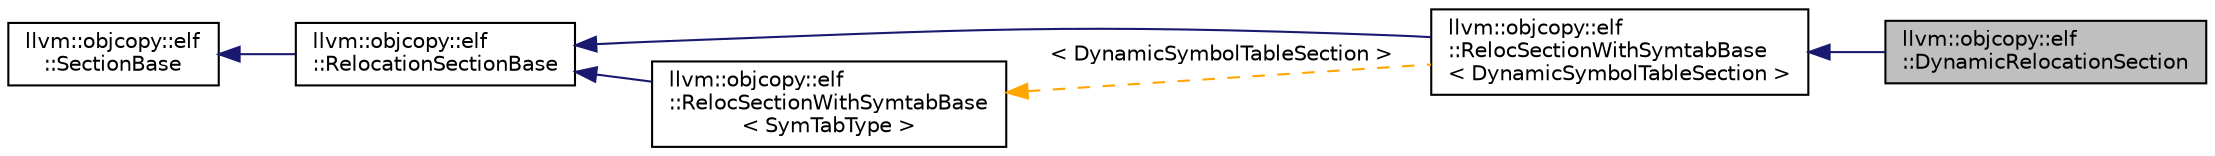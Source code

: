 digraph "llvm::objcopy::elf::DynamicRelocationSection"
{
 // LATEX_PDF_SIZE
  bgcolor="transparent";
  edge [fontname="Helvetica",fontsize="10",labelfontname="Helvetica",labelfontsize="10"];
  node [fontname="Helvetica",fontsize="10",shape=record];
  rankdir="LR";
  Node1 [label="llvm::objcopy::elf\l::DynamicRelocationSection",height=0.2,width=0.4,color="black", fillcolor="grey75", style="filled", fontcolor="black",tooltip=" "];
  Node2 -> Node1 [dir="back",color="midnightblue",fontsize="10",style="solid",fontname="Helvetica"];
  Node2 [label="llvm::objcopy::elf\l::RelocSectionWithSymtabBase\l\< DynamicSymbolTableSection \>",height=0.2,width=0.4,color="black",URL="$classllvm_1_1objcopy_1_1elf_1_1RelocSectionWithSymtabBase.html",tooltip=" "];
  Node3 -> Node2 [dir="back",color="midnightblue",fontsize="10",style="solid",fontname="Helvetica"];
  Node3 [label="llvm::objcopy::elf\l::RelocationSectionBase",height=0.2,width=0.4,color="black",URL="$classllvm_1_1objcopy_1_1elf_1_1RelocationSectionBase.html",tooltip=" "];
  Node4 -> Node3 [dir="back",color="midnightblue",fontsize="10",style="solid",fontname="Helvetica"];
  Node4 [label="llvm::objcopy::elf\l::SectionBase",height=0.2,width=0.4,color="black",URL="$classllvm_1_1objcopy_1_1elf_1_1SectionBase.html",tooltip=" "];
  Node5 -> Node2 [dir="back",color="orange",fontsize="10",style="dashed",label=" \< DynamicSymbolTableSection \>" ,fontname="Helvetica"];
  Node5 [label="llvm::objcopy::elf\l::RelocSectionWithSymtabBase\l\< SymTabType \>",height=0.2,width=0.4,color="black",URL="$classllvm_1_1objcopy_1_1elf_1_1RelocSectionWithSymtabBase.html",tooltip=" "];
  Node3 -> Node5 [dir="back",color="midnightblue",fontsize="10",style="solid",fontname="Helvetica"];
}
